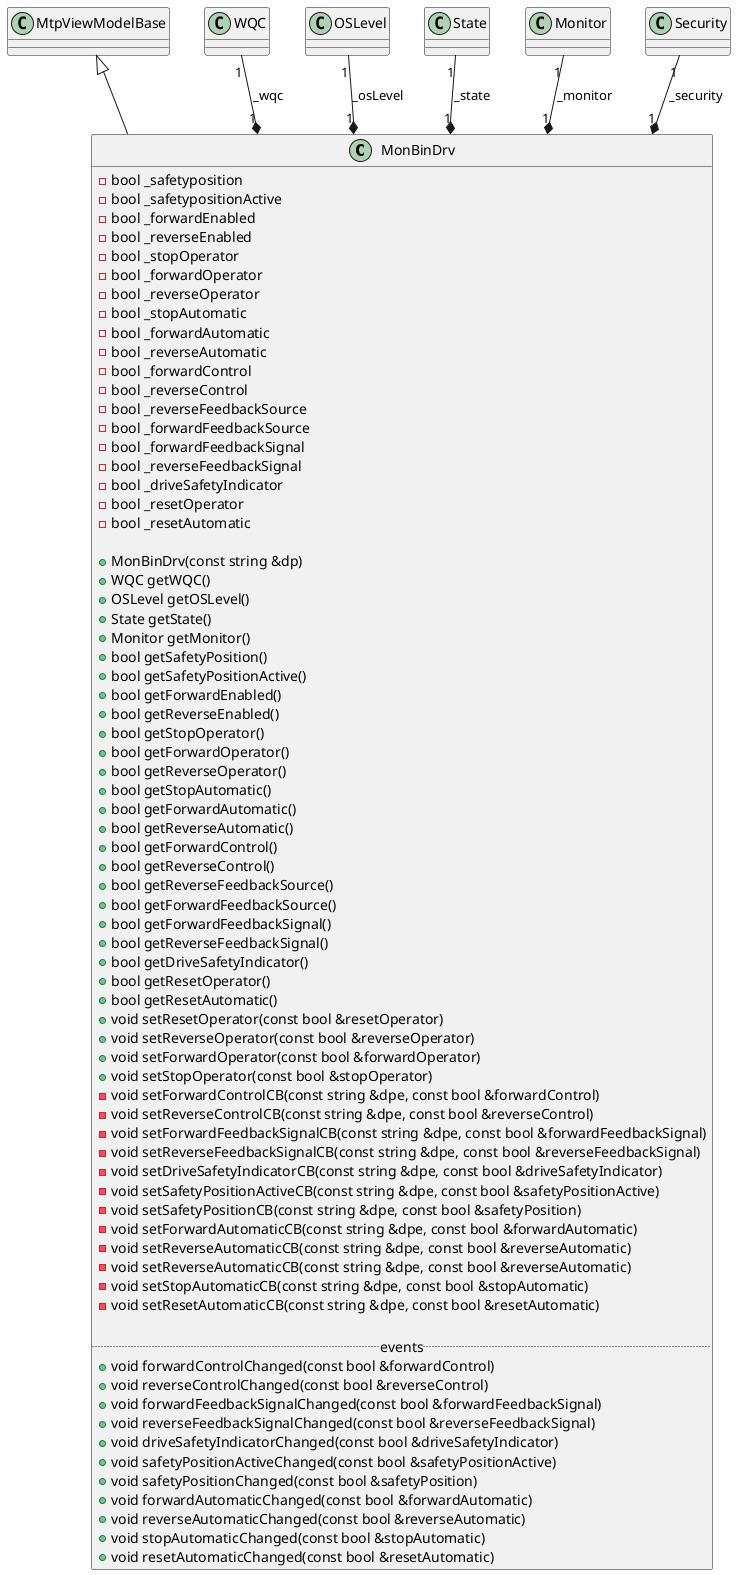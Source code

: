 @startuml MonBinDrv

class MonBinDrv
{
    - bool _safetyposition
    - bool _safetypositionActive
    - bool _forwardEnabled
    - bool _reverseEnabled
    - bool _stopOperator
    - bool _forwardOperator
    - bool _reverseOperator
    - bool _stopAutomatic
    - bool _forwardAutomatic
    - bool _reverseAutomatic
    - bool _forwardControl
    - bool _reverseControl
    - bool _reverseFeedbackSource
    - bool _forwardFeedbackSource
    - bool _forwardFeedbackSignal
    - bool _reverseFeedbackSignal
    - bool _driveSafetyIndicator
    - bool _resetOperator
    - bool _resetAutomatic
    
    + MonBinDrv(const string &dp)
    + WQC getWQC()
    + OSLevel getOSLevel()
    + State getState()
    + Monitor getMonitor()
    + bool getSafetyPosition()
    + bool getSafetyPositionActive()
    + bool getForwardEnabled()
    + bool getReverseEnabled()
    + bool getStopOperator()
    + bool getForwardOperator()
    + bool getReverseOperator()
    + bool getStopAutomatic()
    + bool getForwardAutomatic()
    + bool getReverseAutomatic()
    + bool getForwardControl()
    + bool getReverseControl()
    + bool getReverseFeedbackSource()
    + bool getForwardFeedbackSource()
    + bool getForwardFeedbackSignal()
    + bool getReverseFeedbackSignal()
    + bool getDriveSafetyIndicator()
    + bool getResetOperator()
    + bool getResetAutomatic()
    + void setResetOperator(const bool &resetOperator)
    + void setReverseOperator(const bool &reverseOperator)
    + void setForwardOperator(const bool &forwardOperator)
    + void setStopOperator(const bool &stopOperator)
    ' DPE: FwdCtrl
    - void setForwardControlCB(const string &dpe, const bool &forwardControl)
    ' DPE: RevCtrl
    - void setReverseControlCB(const string &dpe, const bool &reverseControl)
    ' DPE: FwdFbk
    - void setForwardFeedbackSignalCB(const string &dpe, const bool &forwardFeedbackSignal)
    ' DPE: RevFbk
    - void setReverseFeedbackSignalCB(const string &dpe, const bool &reverseFeedbackSignal)
    ' DPE: Trip
    - void setDriveSafetyIndicatorCB(const string &dpe, const bool &driveSafetyIndicator)
    ' DPE: SafePosAct
    - void setSafetyPositionActiveCB(const string &dpe, const bool &safetyPositionActive)
    ' DPE: SafePos
    - void setSafetyPositionCB(const string &dpe, const bool &safetyPosition)
    ' DPE: FwdAut
    - void setForwardAutomaticCB(const string &dpe, const bool &forwardAutomatic)
    ' DPE: RevAut
    - void setReverseAutomaticCB(const string &dpe, const bool &reverseAutomatic)
    ' DPE: RevAut
    - void setReverseAutomaticCB(const string &dpe, const bool &reverseAutomatic)
    ' DPE: StopAut
    - void setStopAutomaticCB(const string &dpe, const bool &stopAutomatic)
    ' DPE: ResetAut
    - void setResetAutomaticCB(const string &dpe, const bool &resetAutomatic)

    ..events..
    + void forwardControlChanged(const bool &forwardControl)
    + void reverseControlChanged(const bool &reverseControl)
    + void forwardFeedbackSignalChanged(const bool &forwardFeedbackSignal)
    + void reverseFeedbackSignalChanged(const bool &reverseFeedbackSignal)
    + void driveSafetyIndicatorChanged(const bool &driveSafetyIndicator)
    + void safetyPositionActiveChanged(const bool &safetyPositionActive)
    + void safetyPositionChanged(const bool &safetyPosition)
    + void forwardAutomaticChanged(const bool &forwardAutomatic)
    + void reverseAutomaticChanged(const bool &reverseAutomatic)
    + void stopAutomaticChanged(const bool &stopAutomatic)
    + void resetAutomaticChanged(const bool &resetAutomatic)
}

MtpViewModelBase <|-- MonBinDrv
' DPE: WQC
WQC "1" --* "1" MonBinDrv : _wqc
' DPE: OSLevel
OSLevel "1" --* "1" MonBinDrv : _osLevel
' DPE: StateChannel, StateOffAut, StateOpAut, StateAutAut, StateOffOp, StateOpOp, StateAutOp, StateOpAct, StateAutAct, StateOffAct
State "1" --* "1" MonBinDrv : _state
' DPE: MonEn, MonSafePos, MonStatErr, MonDynErr, MonStatTi, MonDynTi
Monitor "1" --* "1" MonBinDrv : _monitor
' DPE: PermEn, Permit, IntEn, Interlock, ProtEn, Protect
Security "1" --* "1" MonBinDrv : _security
@enduml